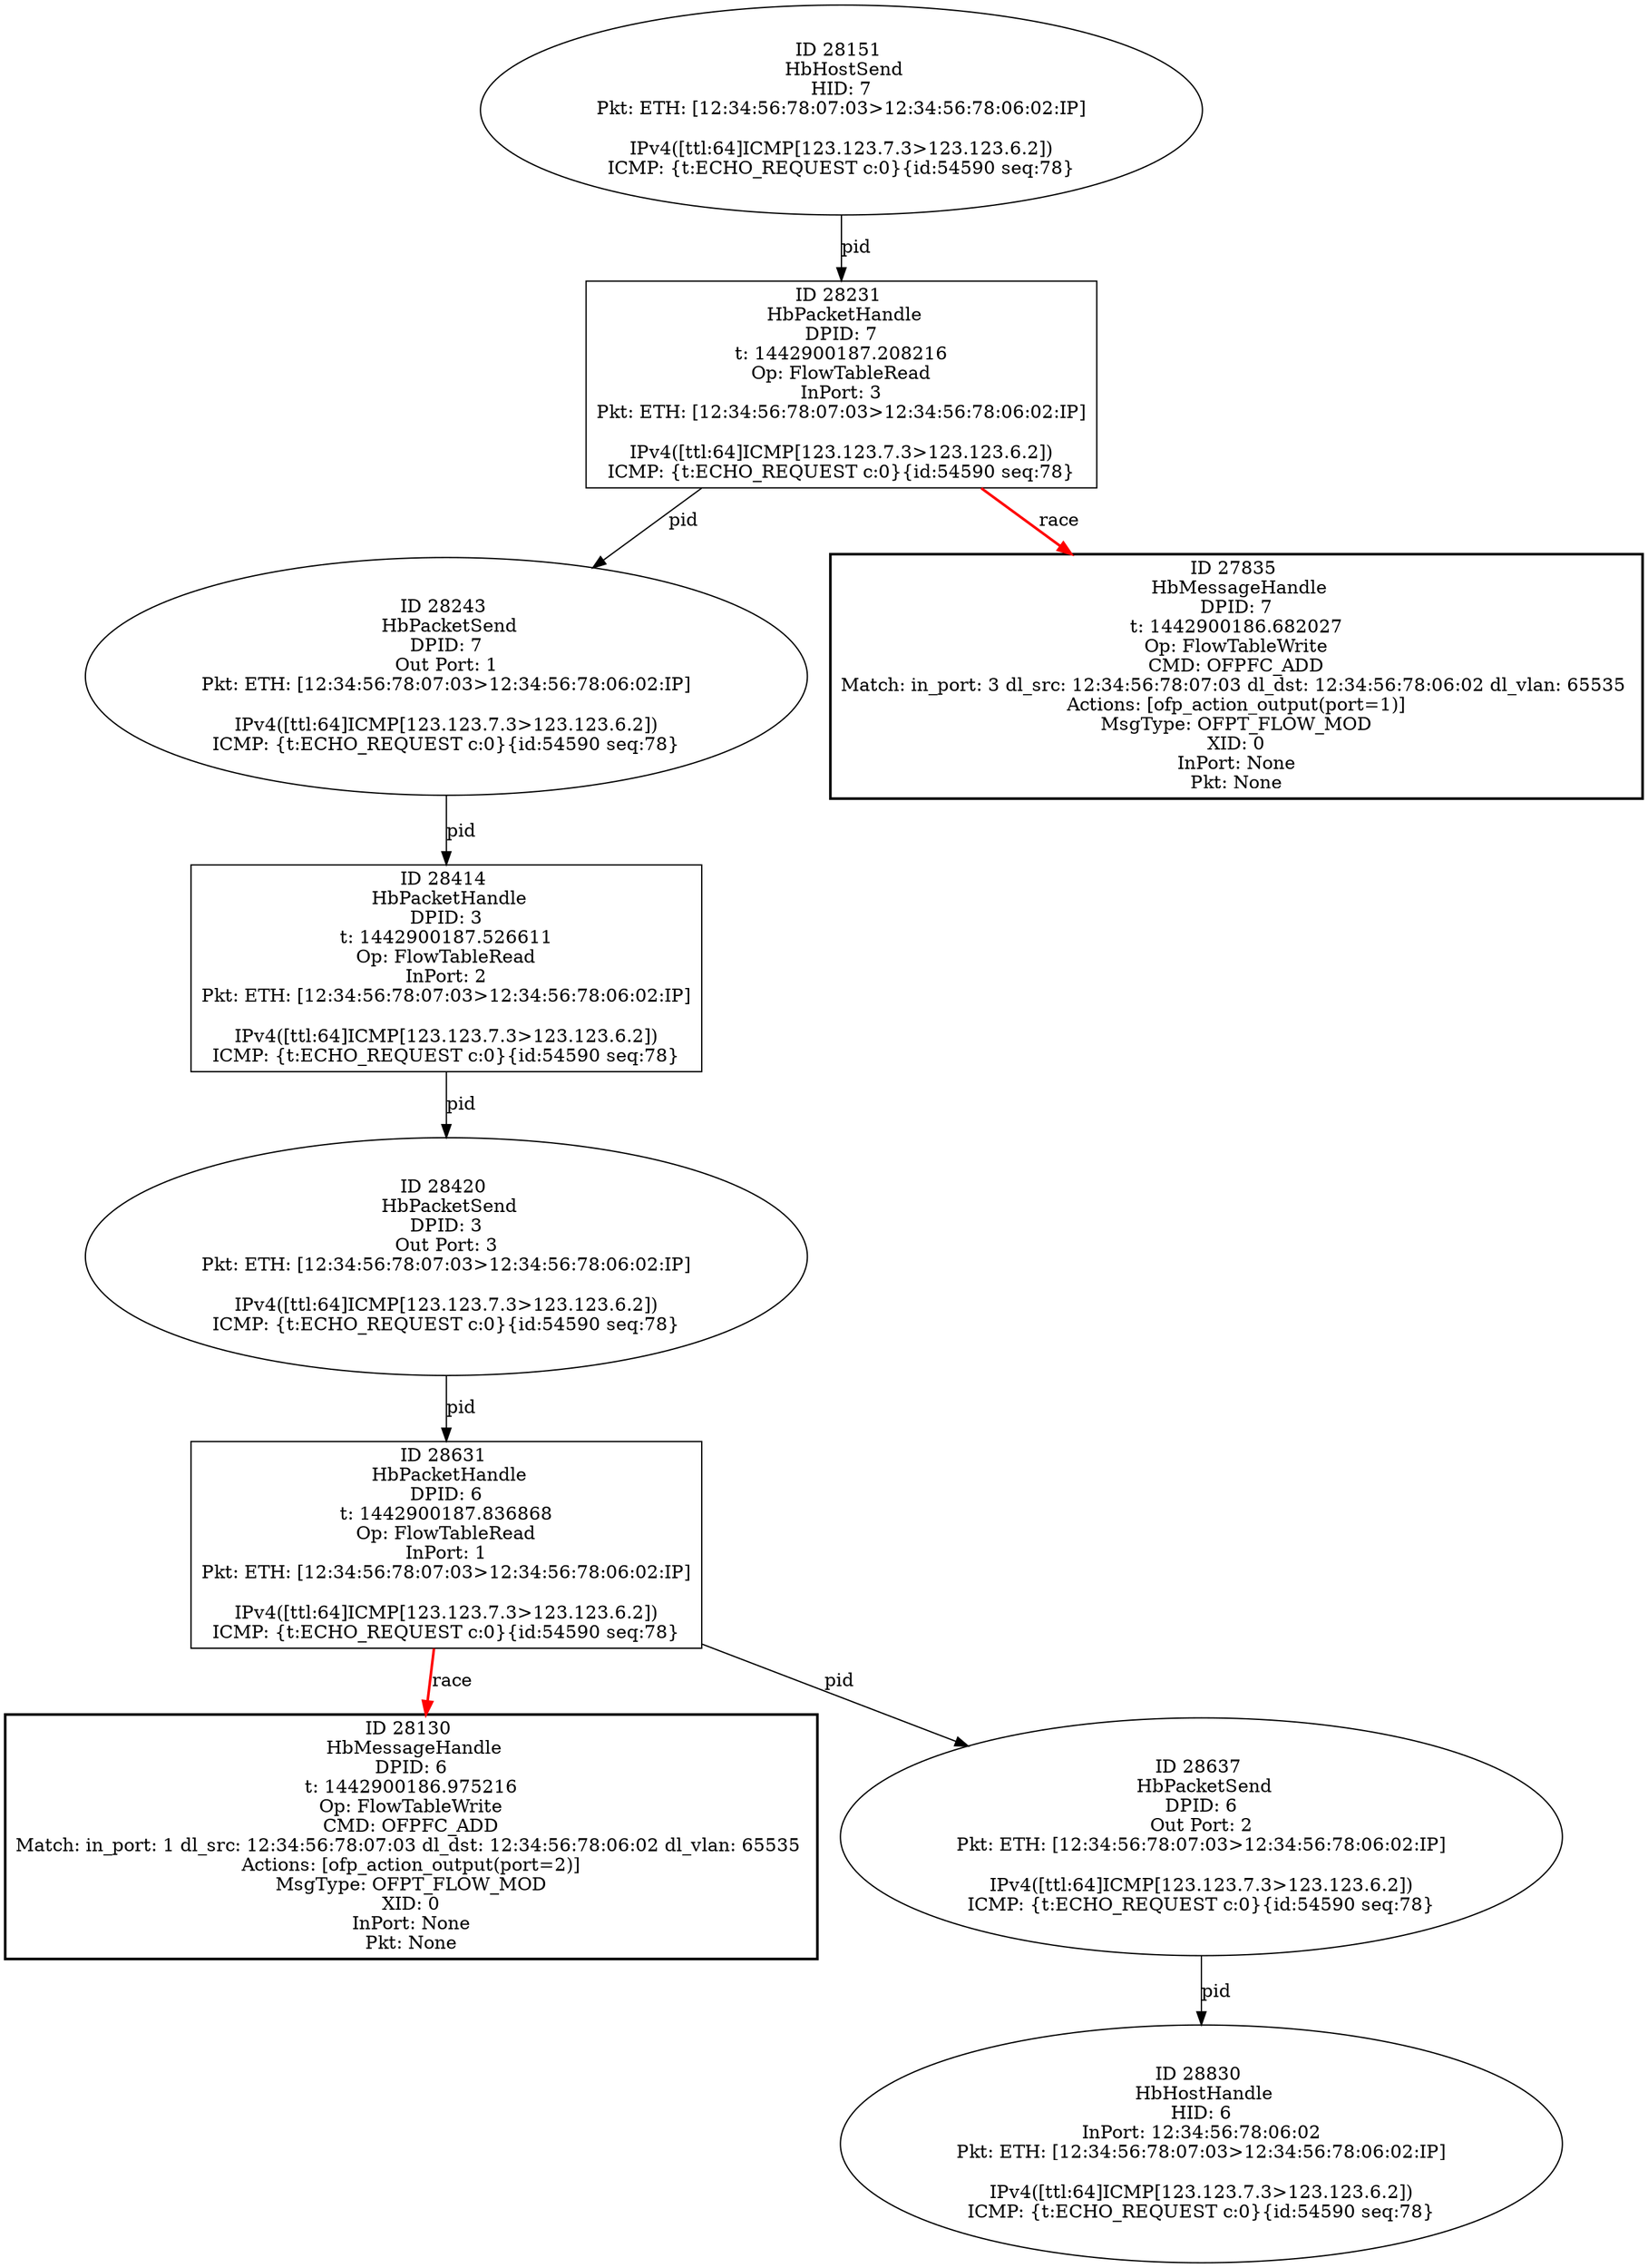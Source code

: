 strict digraph G {
28130 [shape=box, style=bold, event=<hb_events.HbMessageHandle object at 0x10db80fd0>, label="ID 28130 
 HbMessageHandle
DPID: 6
t: 1442900186.975216
Op: FlowTableWrite
CMD: OFPFC_ADD
Match: in_port: 1 dl_src: 12:34:56:78:07:03 dl_dst: 12:34:56:78:06:02 dl_vlan: 65535 
Actions: [ofp_action_output(port=2)]
MsgType: OFPT_FLOW_MOD
XID: 0
InPort: None
Pkt: None"];
28420 [shape=oval, event=<hb_events.HbPacketSend object at 0x10dc57e50>, label="ID 28420 
 HbPacketSend
DPID: 3
Out Port: 3
Pkt: ETH: [12:34:56:78:07:03>12:34:56:78:06:02:IP]

IPv4([ttl:64]ICMP[123.123.7.3>123.123.6.2])
ICMP: {t:ECHO_REQUEST c:0}{id:54590 seq:78}"];
28231 [shape=box, event=<hb_events.HbPacketHandle object at 0x10dbb7c10>, label="ID 28231 
 HbPacketHandle
DPID: 7
t: 1442900187.208216
Op: FlowTableRead
InPort: 3
Pkt: ETH: [12:34:56:78:07:03>12:34:56:78:06:02:IP]

IPv4([ttl:64]ICMP[123.123.7.3>123.123.6.2])
ICMP: {t:ECHO_REQUEST c:0}{id:54590 seq:78}"];
28151 [shape=oval, event=<hb_events.HbHostSend object at 0x10db87550>, label="ID 28151 
 HbHostSend
HID: 7
Pkt: ETH: [12:34:56:78:07:03>12:34:56:78:06:02:IP]

IPv4([ttl:64]ICMP[123.123.7.3>123.123.6.2])
ICMP: {t:ECHO_REQUEST c:0}{id:54590 seq:78}"];
28243 [shape=oval, event=<hb_events.HbPacketSend object at 0x10dbbda10>, label="ID 28243 
 HbPacketSend
DPID: 7
Out Port: 1
Pkt: ETH: [12:34:56:78:07:03>12:34:56:78:06:02:IP]

IPv4([ttl:64]ICMP[123.123.7.3>123.123.6.2])
ICMP: {t:ECHO_REQUEST c:0}{id:54590 seq:78}"];
28830 [shape=oval, event=<hb_events.HbHostHandle object at 0x10ddd43d0>, label="ID 28830 
 HbHostHandle
HID: 6
InPort: 12:34:56:78:06:02
Pkt: ETH: [12:34:56:78:07:03>12:34:56:78:06:02:IP]

IPv4([ttl:64]ICMP[123.123.7.3>123.123.6.2])
ICMP: {t:ECHO_REQUEST c:0}{id:54590 seq:78}"];
28631 [shape=box, event=<hb_events.HbPacketHandle object at 0x10dcf0fd0>, label="ID 28631 
 HbPacketHandle
DPID: 6
t: 1442900187.836868
Op: FlowTableRead
InPort: 1
Pkt: ETH: [12:34:56:78:07:03>12:34:56:78:06:02:IP]

IPv4([ttl:64]ICMP[123.123.7.3>123.123.6.2])
ICMP: {t:ECHO_REQUEST c:0}{id:54590 seq:78}"];
27835 [shape=box, style=bold, event=<hb_events.HbMessageHandle object at 0x10dac7610>, label="ID 27835 
 HbMessageHandle
DPID: 7
t: 1442900186.682027
Op: FlowTableWrite
CMD: OFPFC_ADD
Match: in_port: 3 dl_src: 12:34:56:78:07:03 dl_dst: 12:34:56:78:06:02 dl_vlan: 65535 
Actions: [ofp_action_output(port=1)]
MsgType: OFPT_FLOW_MOD
XID: 0
InPort: None
Pkt: None"];
28637 [shape=oval, event=<hb_events.HbPacketSend object at 0x10dcff750>, label="ID 28637 
 HbPacketSend
DPID: 6
Out Port: 2
Pkt: ETH: [12:34:56:78:07:03>12:34:56:78:06:02:IP]

IPv4([ttl:64]ICMP[123.123.7.3>123.123.6.2])
ICMP: {t:ECHO_REQUEST c:0}{id:54590 seq:78}"];
28414 [shape=box, event=<hb_events.HbPacketHandle object at 0x10dc51390>, label="ID 28414 
 HbPacketHandle
DPID: 3
t: 1442900187.526611
Op: FlowTableRead
InPort: 2
Pkt: ETH: [12:34:56:78:07:03>12:34:56:78:06:02:IP]

IPv4([ttl:64]ICMP[123.123.7.3>123.123.6.2])
ICMP: {t:ECHO_REQUEST c:0}{id:54590 seq:78}"];
28420 -> 28631  [rel=pid, label=pid];
28231 -> 28243  [rel=pid, label=pid];
28231 -> 27835  [harmful=True, color=red, style=bold, rel=race, label=race];
28151 -> 28231  [rel=pid, label=pid];
28243 -> 28414  [rel=pid, label=pid];
28414 -> 28420  [rel=pid, label=pid];
28631 -> 28130  [harmful=True, color=red, style=bold, rel=race, label=race];
28631 -> 28637  [rel=pid, label=pid];
28637 -> 28830  [rel=pid, label=pid];
}
